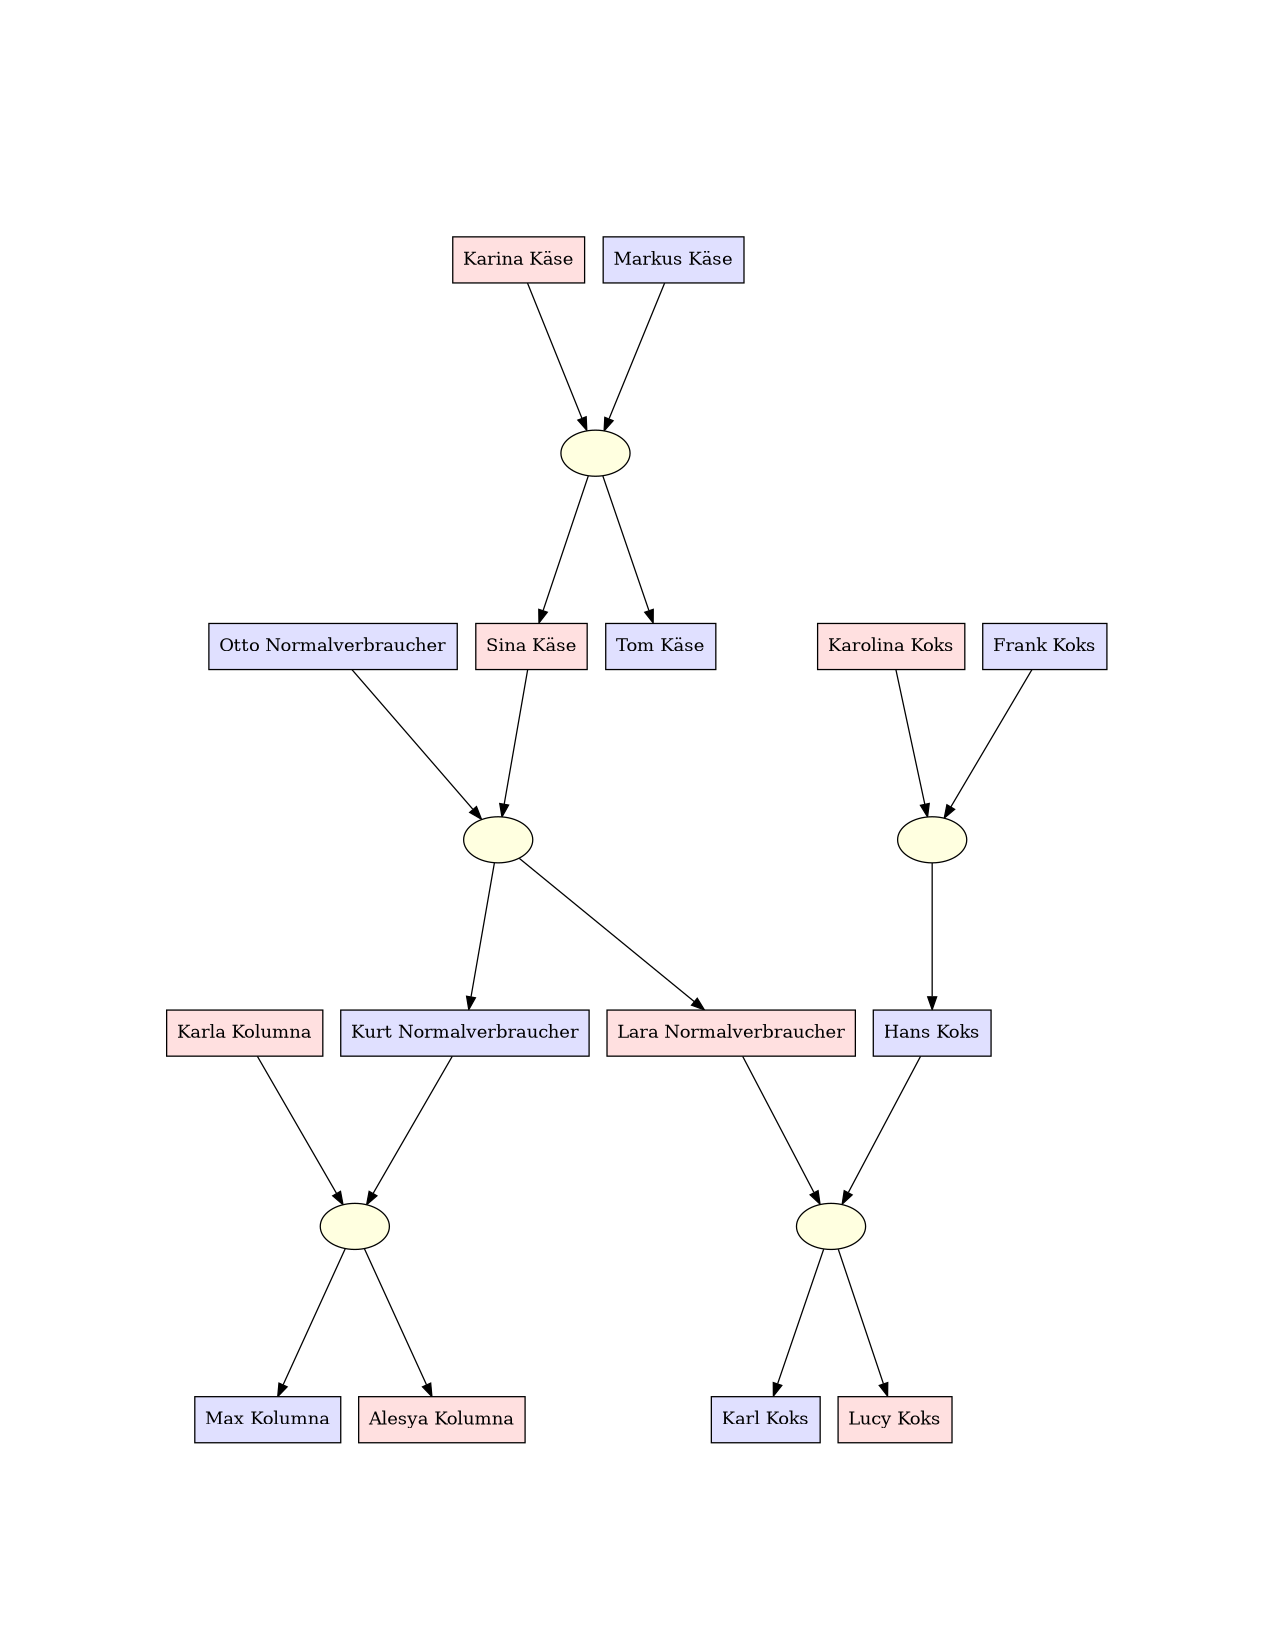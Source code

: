 digraph GRAMPS_graph
{
  bgcolor=white;
  center="true"; 
  charset="utf8";
  concentrate="false";
  dpi="75";
  graph [fontsize=14];
  margin="1.00,1.00"; 
  mclimit="99";
  nodesep="0.20";
  outputorder="edgesfirst";
#  page="8.50,11.00";
  pagedir="BL";
  rankdir="TB";
  ranksep="0.20";
  ratio="fill";
  searchsize="100";
  size="6.49,8.99"; 
  splines="true";

  edge [len=0.5 style=solid fontsize=14];
  node [style=filled fontsize=14];

  I0001 [ shape="box" fillcolor="#e0e0ff" style="solid,filled" label="Markus Käse" ];
  F0000 [ shape="ellipse" fillcolor="#ffffe0" style="filled" label="" ];
  subgraph cluster_F0000
  {
  style="invis";
  I0001 -> F0000 [ arrowhead=normal arrowtail=none dir=both ];
  I0000 -> F0000 [ arrowhead=normal arrowtail=none dir=both ];
  }
  I0003 [ shape="box" fillcolor="#ffe0e0" style="solid,filled" label="Sina Käse" ];
  F0001 [ shape="ellipse" fillcolor="#ffffe0" style="filled" label="" ];
  subgraph cluster_F0001
  {
  style="invis";
  I0004 -> F0001 [ arrowhead=normal arrowtail=none dir=both ];
  I0003 -> F0001 [ arrowhead=normal arrowtail=none dir=both ];
  }
  I0005 [ shape="box" fillcolor="#e0e0ff" style="solid,filled" label="Kurt Normalverbraucher" ];
  F0003 [ shape="ellipse" fillcolor="#ffffe0" style="filled" label="" ];
  subgraph cluster_F0003
  {
  style="invis";
  I0005 -> F0003 [ arrowhead=normal arrowtail=none dir=both ];
  I0010 -> F0003 [ arrowhead=normal arrowtail=none dir=both ];
  }
  I0006 [ shape="box" fillcolor="#ffe0e0" style="solid,filled" label="Lara Normalverbraucher" ];
  F0002 [ shape="ellipse" fillcolor="#ffffe0" style="filled" label="" ];
  subgraph cluster_F0002
  {
  style="invis";
  I0007 -> F0002 [ arrowhead=normal arrowtail=none dir=both ];
  I0006 -> F0002 [ arrowhead=normal arrowtail=none dir=both ];
  }
  I0007 [ shape="box" fillcolor="#e0e0ff" style="solid,filled" label="Hans Koks" ];
  I0008 [ shape="box" fillcolor="#e0e0ff" style="solid,filled" label="Karl Koks" ];
  I0011 [ shape="box" fillcolor="#e0e0ff" style="solid,filled" label="Max Kolumna" ];
  I0013 [ shape="box" fillcolor="#e0e0ff" style="solid,filled" label="Frank Koks" ];
  F0004 [ shape="ellipse" fillcolor="#ffffe0" style="filled" label="" ];
  subgraph cluster_F0004
  {
  style="invis";
  I0013 -> F0004 [ arrowhead=normal arrowtail=none dir=both ];
  I0014 -> F0004 [ arrowhead=normal arrowtail=none dir=both ];
  }
  I0014 [ shape="box" fillcolor="#ffe0e0" style="solid,filled" label="Karolina Koks" ];
  I0000 [ shape="box" fillcolor="#ffe0e0" style="solid,filled" label="Karina Käse" ];
  I0002 [ shape="box" fillcolor="#e0e0ff" style="solid,filled" label="Tom Käse" ];
  I0004 [ shape="box" fillcolor="#e0e0ff" style="solid,filled" label="Otto Normalverbraucher" ];
  I0009 [ shape="box" fillcolor="#ffe0e0" style="solid,filled" label="Lucy Koks" ];
  I0010 [ shape="box" fillcolor="#ffe0e0" style="solid,filled" label="Karla Kolumna" ];
  I0012 [ shape="box" fillcolor="#ffe0e0" style="solid,filled" label="Alesya Kolumna" ];
  F0000 -> I0003 [ style=solid arrowhead=normal arrowtail=none dir=both ];
  F0001 -> I0005 [ style=solid arrowhead=normal arrowtail=none dir=both ];
  F0001 -> I0006 [ style=solid arrowhead=normal arrowtail=none dir=both ];
  F0004 -> I0007 [ style=solid arrowhead=normal arrowtail=none dir=both ];
  F0002 -> I0008 [ style=solid arrowhead=normal arrowtail=none dir=both ];
  F0003 -> I0011 [ style=solid arrowhead=normal arrowtail=none dir=both ];
  F0000 -> I0002 [ style=solid arrowhead=normal arrowtail=none dir=both ];
  F0002 -> I0009 [ style=solid arrowhead=normal arrowtail=none dir=both ];
  F0003 -> I0012 [ style=solid arrowhead=normal arrowtail=none dir=both ];
}

